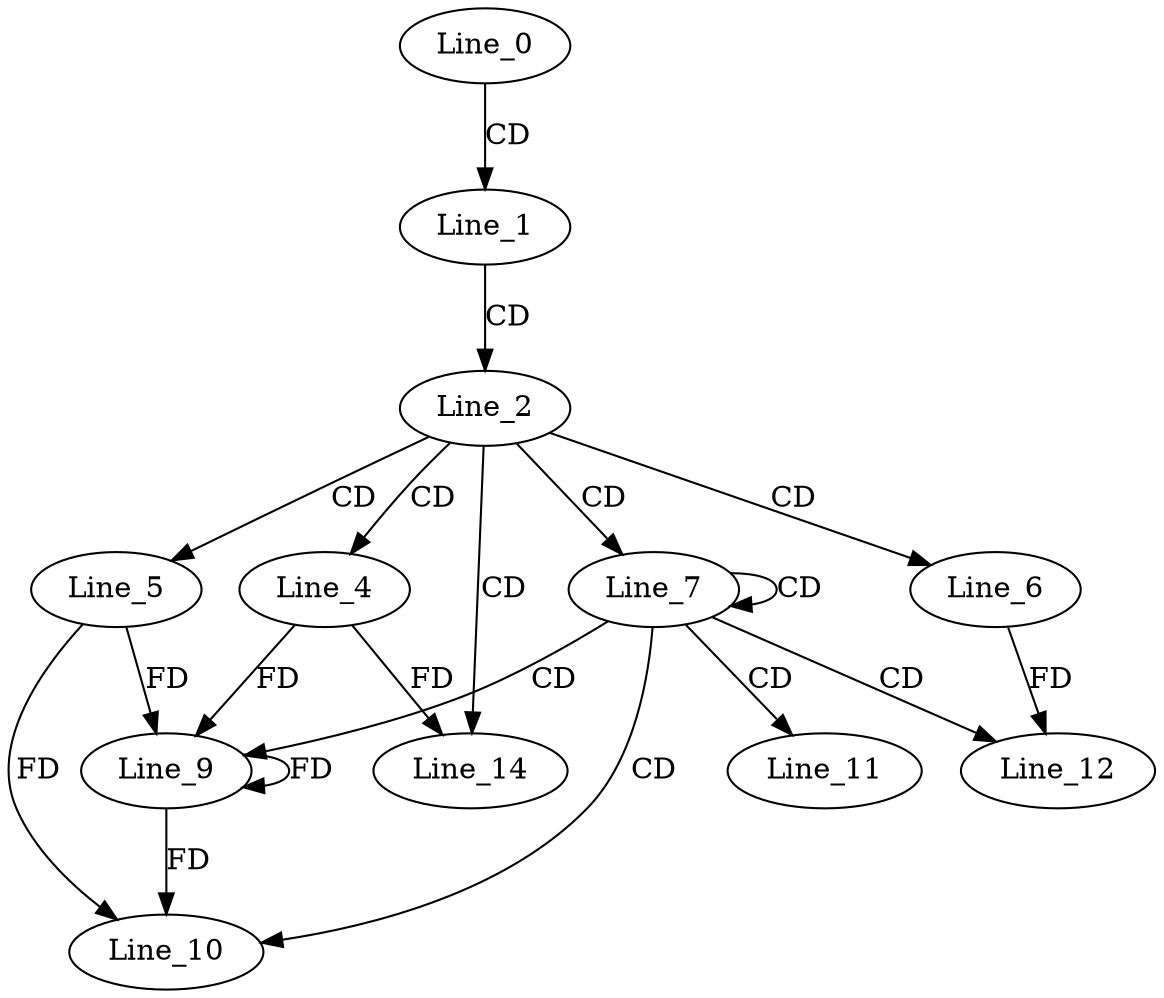 digraph G {
  Line_0;
  Line_1;
  Line_2;
  Line_4;
  Line_5;
  Line_6;
  Line_7;
  Line_9;
  Line_9;
  Line_10;
  Line_11;
  Line_12;
  Line_14;
  Line_0 -> Line_1 [ label="CD" ];
  Line_1 -> Line_2 [ label="CD" ];
  Line_2 -> Line_4 [ label="CD" ];
  Line_2 -> Line_5 [ label="CD" ];
  Line_2 -> Line_6 [ label="CD" ];
  Line_2 -> Line_7 [ label="CD" ];
  Line_7 -> Line_7 [ label="CD" ];
  Line_7 -> Line_9 [ label="CD" ];
  Line_9 -> Line_9 [ label="FD" ];
  Line_5 -> Line_9 [ label="FD" ];
  Line_4 -> Line_9 [ label="FD" ];
  Line_7 -> Line_10 [ label="CD" ];
  Line_9 -> Line_10 [ label="FD" ];
  Line_5 -> Line_10 [ label="FD" ];
  Line_7 -> Line_11 [ label="CD" ];
  Line_7 -> Line_12 [ label="CD" ];
  Line_6 -> Line_12 [ label="FD" ];
  Line_2 -> Line_14 [ label="CD" ];
  Line_4 -> Line_14 [ label="FD" ];
}
